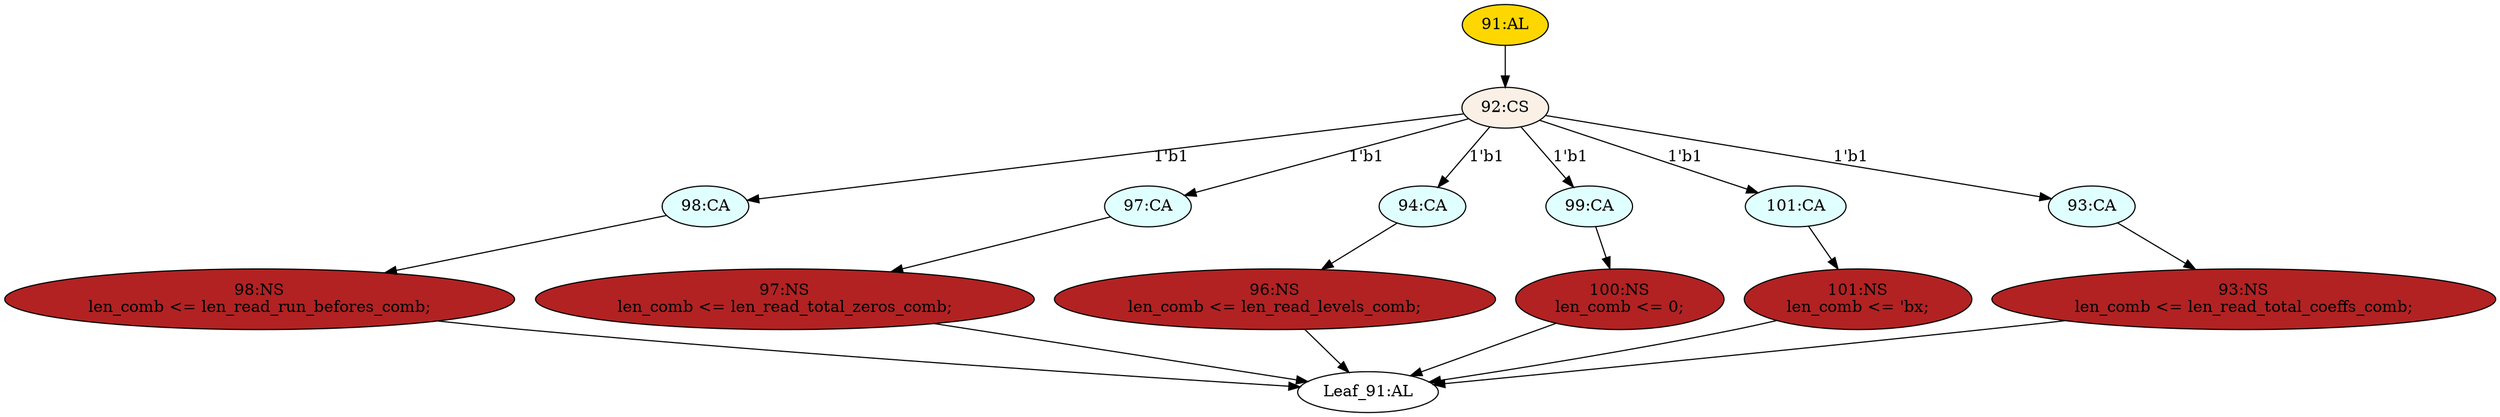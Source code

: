 strict digraph "compose( ,  )" {
	node [label="\N"];
	"100:NS"	 [ast="<pyverilog.vparser.ast.NonblockingSubstitution object at 0x7fbf01e39e10>",
		fillcolor=firebrick,
		label="100:NS
len_comb <= 0;",
		statements="[<pyverilog.vparser.ast.NonblockingSubstitution object at 0x7fbf01e39e10>]",
		style=filled,
		typ=NonblockingSubstitution];
	"Leaf_91:AL"	 [def_var="['len_comb']",
		label="Leaf_91:AL"];
	"100:NS" -> "Leaf_91:AL"	 [cond="[]",
		lineno=None];
	"98:NS"	 [ast="<pyverilog.vparser.ast.NonblockingSubstitution object at 0x7fbf01e39b10>",
		fillcolor=firebrick,
		label="98:NS
len_comb <= len_read_run_befores_comb;",
		statements="[<pyverilog.vparser.ast.NonblockingSubstitution object at 0x7fbf01e39b10>]",
		style=filled,
		typ=NonblockingSubstitution];
	"98:NS" -> "Leaf_91:AL"	 [cond="[]",
		lineno=None];
	"96:NS"	 [ast="<pyverilog.vparser.ast.NonblockingSubstitution object at 0x7fbf043c2710>",
		fillcolor=firebrick,
		label="96:NS
len_comb <= len_read_levels_comb;",
		statements="[<pyverilog.vparser.ast.NonblockingSubstitution object at 0x7fbf043c2710>]",
		style=filled,
		typ=NonblockingSubstitution];
	"96:NS" -> "Leaf_91:AL"	 [cond="[]",
		lineno=None];
	"97:NS"	 [ast="<pyverilog.vparser.ast.NonblockingSubstitution object at 0x7fbf01e39790>",
		fillcolor=firebrick,
		label="97:NS
len_comb <= len_read_total_zeros_comb;",
		statements="[<pyverilog.vparser.ast.NonblockingSubstitution object at 0x7fbf01e39790>]",
		style=filled,
		typ=NonblockingSubstitution];
	"97:NS" -> "Leaf_91:AL"	 [cond="[]",
		lineno=None];
	"98:CA"	 [ast="<pyverilog.vparser.ast.Case object at 0x7fbf01e392d0>",
		fillcolor=lightcyan,
		label="98:CA",
		statements="[]",
		style=filled,
		typ=Case];
	"98:CA" -> "98:NS"	 [cond="[]",
		lineno=None];
	"101:NS"	 [ast="<pyverilog.vparser.ast.NonblockingSubstitution object at 0x7fbf01e39ad0>",
		fillcolor=firebrick,
		label="101:NS
len_comb <= 'bx;",
		statements="[<pyverilog.vparser.ast.NonblockingSubstitution object at 0x7fbf01e39ad0>]",
		style=filled,
		typ=NonblockingSubstitution];
	"101:NS" -> "Leaf_91:AL"	 [cond="[]",
		lineno=None];
	"91:AL"	 [ast="<pyverilog.vparser.ast.Always object at 0x7fbf01f80e50>",
		clk_sens=False,
		fillcolor=gold,
		label="91:AL",
		sens="['len_read_total_zeros_comb', 'len_read_run_befores_comb', 'len_read_total_coeffs_comb', 'len_read_levels_comb']",
		statements="[]",
		style=filled,
		typ=Always,
		use_var="['len_read_total_zeros_comb', 'len_read_run_befores_comb', 'len_read_total_coeffs_comb', 'len_read_levels_comb']"];
	"92:CS"	 [ast="<pyverilog.vparser.ast.CaseStatement object at 0x7fbf01e39410>",
		fillcolor=linen,
		label="92:CS",
		statements="[]",
		style=filled,
		typ=CaseStatement];
	"91:AL" -> "92:CS"	 [cond="[]",
		lineno=None];
	"97:CA"	 [ast="<pyverilog.vparser.ast.Case object at 0x7fbf01e39c10>",
		fillcolor=lightcyan,
		label="97:CA",
		statements="[]",
		style=filled,
		typ=Case];
	"97:CA" -> "97:NS"	 [cond="[]",
		lineno=None];
	"94:CA"	 [ast="<pyverilog.vparser.ast.Case object at 0x7fbf02261950>",
		fillcolor=lightcyan,
		label="94:CA",
		statements="[]",
		style=filled,
		typ=Case];
	"94:CA" -> "96:NS"	 [cond="[]",
		lineno=None];
	"92:CS" -> "98:CA"	 [cond="[]",
		label="1'b1",
		lineno=92];
	"92:CS" -> "97:CA"	 [cond="[]",
		label="1'b1",
		lineno=92];
	"92:CS" -> "94:CA"	 [cond="[]",
		label="1'b1",
		lineno=92];
	"99:CA"	 [ast="<pyverilog.vparser.ast.Case object at 0x7fbf01e39810>",
		fillcolor=lightcyan,
		label="99:CA",
		statements="[]",
		style=filled,
		typ=Case];
	"92:CS" -> "99:CA"	 [cond="[]",
		label="1'b1",
		lineno=92];
	"101:CA"	 [ast="<pyverilog.vparser.ast.Case object at 0x7fbf01e399d0>",
		fillcolor=lightcyan,
		label="101:CA",
		statements="[]",
		style=filled,
		typ=Case];
	"92:CS" -> "101:CA"	 [cond="[]",
		label="1'b1",
		lineno=92];
	"93:CA"	 [ast="<pyverilog.vparser.ast.Case object at 0x7fbf01f80910>",
		fillcolor=lightcyan,
		label="93:CA",
		statements="[]",
		style=filled,
		typ=Case];
	"92:CS" -> "93:CA"	 [cond="[]",
		label="1'b1",
		lineno=92];
	"99:CA" -> "100:NS"	 [cond="[]",
		lineno=None];
	"93:NS"	 [ast="<pyverilog.vparser.ast.NonblockingSubstitution object at 0x7fbf01f80150>",
		fillcolor=firebrick,
		label="93:NS
len_comb <= len_read_total_coeffs_comb;",
		statements="[<pyverilog.vparser.ast.NonblockingSubstitution object at 0x7fbf01f80150>]",
		style=filled,
		typ=NonblockingSubstitution];
	"93:NS" -> "Leaf_91:AL"	 [cond="[]",
		lineno=None];
	"101:CA" -> "101:NS"	 [cond="[]",
		lineno=None];
	"93:CA" -> "93:NS"	 [cond="[]",
		lineno=None];
}
